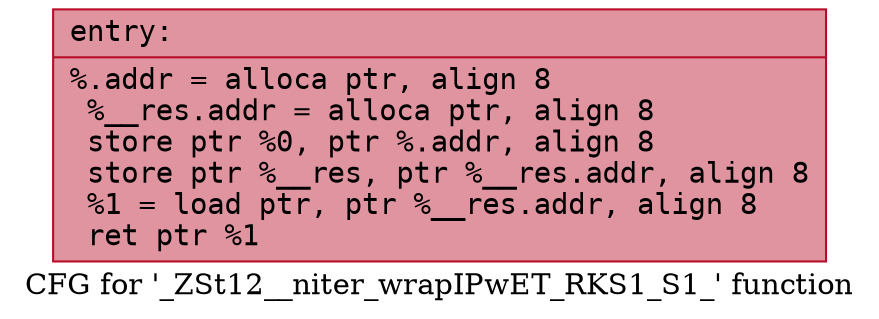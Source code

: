 digraph "CFG for '_ZSt12__niter_wrapIPwET_RKS1_S1_' function" {
	label="CFG for '_ZSt12__niter_wrapIPwET_RKS1_S1_' function";

	Node0x55fec3738c30 [shape=record,color="#b70d28ff", style=filled, fillcolor="#b70d2870" fontname="Courier",label="{entry:\l|  %.addr = alloca ptr, align 8\l  %__res.addr = alloca ptr, align 8\l  store ptr %0, ptr %.addr, align 8\l  store ptr %__res, ptr %__res.addr, align 8\l  %1 = load ptr, ptr %__res.addr, align 8\l  ret ptr %1\l}"];
}
